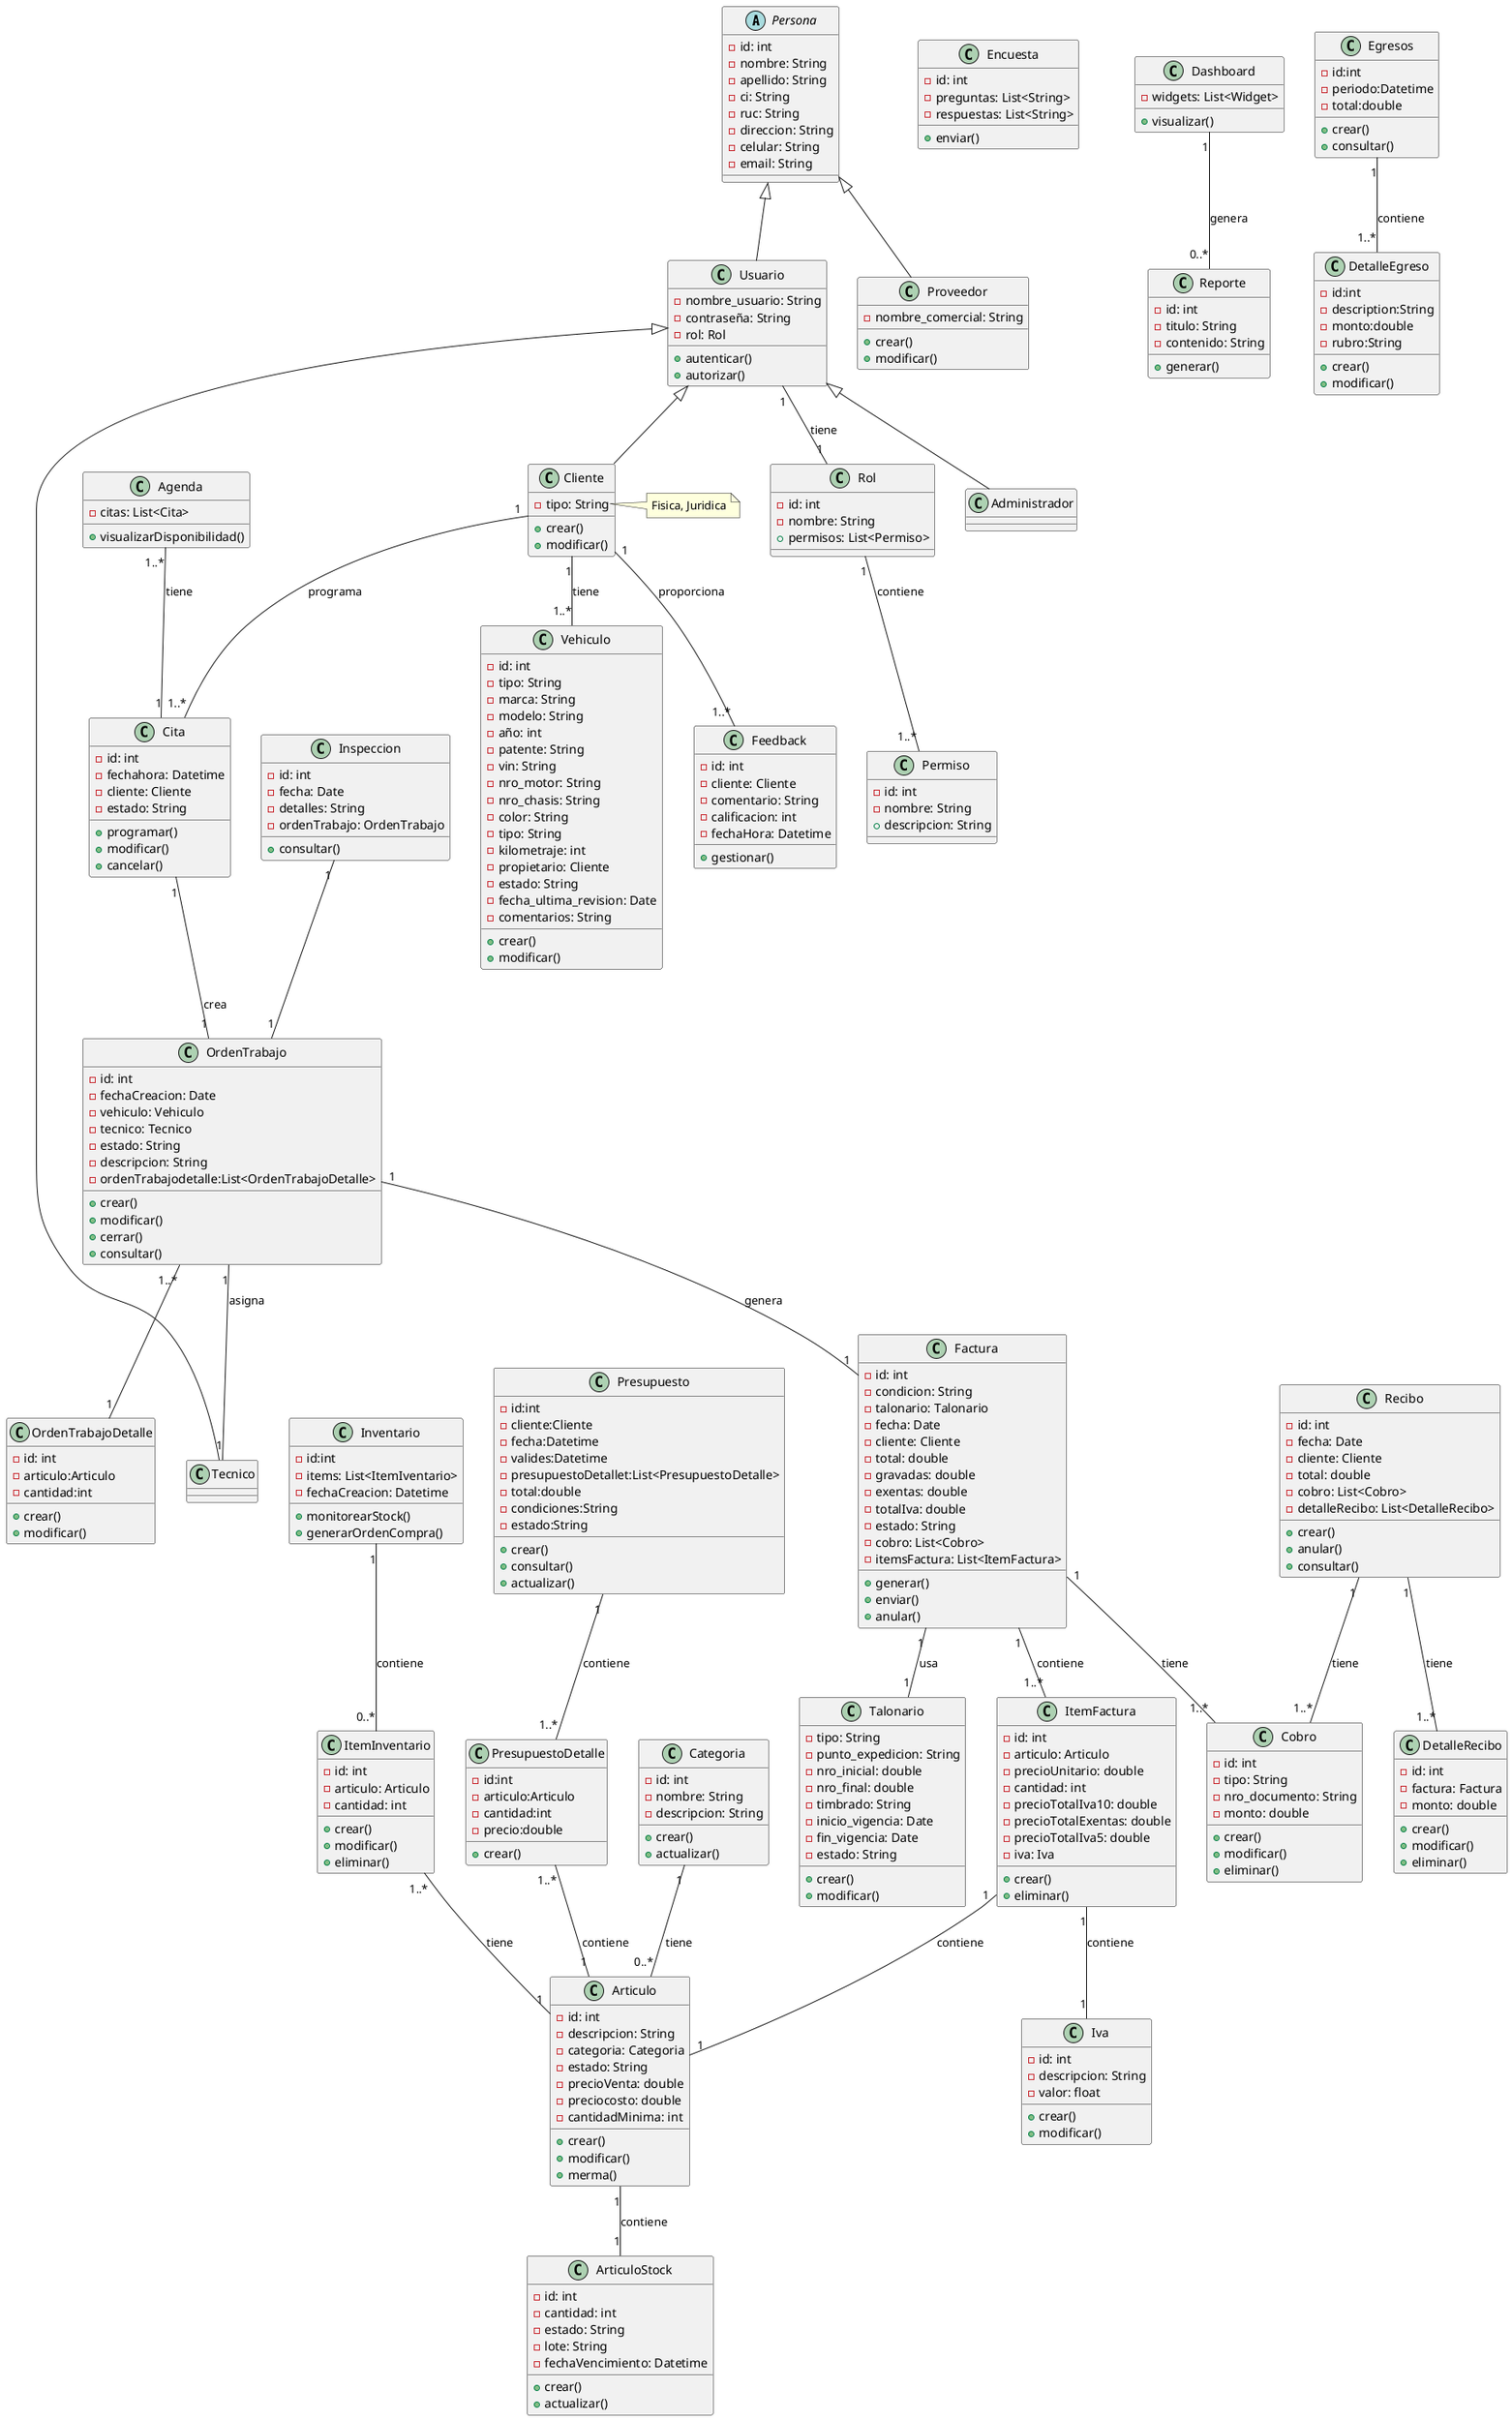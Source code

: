 @startuml diagrama_clases

abstract class Persona{
    -id: int
    -nombre: String
    -apellido: String
    -ci: String
    -ruc: String
    -direccion: String
    -celular: String
    -email: String
}

' Definición de roles de usuario
class Usuario extends Persona {
    -nombre_usuario: String
    -contraseña: String
    -rol: Rol
    +autenticar()
    +autorizar()
}

class Rol {
    -id: int
    -nombre: String
    +permisos: List<Permiso>
}

class Permiso {
    -id: int
    -nombre: String
    +descripcion: String
}

class Administrador extends Usuario

class Tecnico extends Usuario

class Proveedor extends Persona {
    -nombre_comercial: String
    +crear()
    +modificar()
}

class Cliente extends Usuario{
    -tipo: String
    +crear()
    +modificar()
}
note right of Cliente::tipo
    Fisica, Juridica
end note

' Programación y modificación de citas en línea
class Cita {
    -id: int
    -fechahora: Datetime
    -cliente: Cliente
    -estado: String
    +programar()
    +modificar()
    +cancelar()
}

class Agenda {
    -citas: List<Cita>
    +visualizarDisponibilidad()
}

' Automatización de órdenes de trabajo
class OrdenTrabajo {
    -id: int
    -fechaCreacion: Date
    -vehiculo: Vehiculo
    -tecnico: Tecnico
    -estado: String
    -descripcion: String
    -ordenTrabajodetalle:List<OrdenTrabajoDetalle>
    +crear()
    +modificar()
    +cerrar()
    +consultar()
}

class OrdenTrabajoDetalle{
    -id: int
    -articulo:Articulo
    -cantidad:int
    +crear()
    +modificar()
}

class Factura {
    -id: int
    -condicion: String
    -talonario: Talonario
    -fecha: Date
    -cliente: Cliente
    -total: double
    -gravadas: double
    -exentas: double
    -totalIva: double
    -estado: String
    -cobro: List<Cobro>
    -itemsFactura: List<ItemFactura>
    +generar()
    +enviar()
    +anular()
}

class ItemFactura {
    -id: int
    -articulo: Articulo
    -precioUnitario: double
    -cantidad: int
    -precioTotalIva10: double
    -precioTotalExentas: double
    -precioTotalIva5: double
    -iva: Iva
    +crear()
    +eliminar()
}

class Iva {
    -id: int
    -descripcion: String
    -valor: float
    +crear()
    +modificar()
}

class Talonario {
    -tipo: String
    -punto_expedicion: String
    -nro_inicial: double
    -nro_final: double
    -timbrado: String
    -inicio_vigencia: Date
    -fin_vigencia: Date
    -estado: String
    +crear()
    +modificar()
}

' Gestión de inventario
class Inventario {
    -id:int
    -items: List<ItemIventario>
    -fechaCreacion: Datetime
    +monitorearStock()
    +generarOrdenCompra()
}

class ItemInventario {
    -id: int
    -articulo: Articulo
    -cantidad: int
    +crear()
    +modificar()
    +eliminar()
}

class ArticuloStock{
    -id: int
    -cantidad: int
    -estado: String
    -lote: String
    -fechaVencimiento: Datetime
    +crear()
    +actualizar()
}

class Categoria{
    -id: int
    -nombre: String
    -descripcion: String
    +crear()
    +actualizar()
}

class Articulo {
    -id: int
    -descripcion: String
    -categoria: Categoria
    -estado: String
    -precioVenta: double
    -preciocosto: double
    -cantidadMinima: int
    +crear()
    +modificar()
    +merma()
}

' Gestión de feedback del cliente
class Feedback {
    -id: int
    -cliente: Cliente
    -comentario: String
    -calificacion: int
    -fechaHora: Datetime
    +gestionar()
}

class Encuesta {
    -id: int
    -preguntas: List<String>
    -respuestas: List<String>
    +enviar()
}

' Cumplimiento de normativas
/'class Normativa {
    +id: int
    +descripcion: String
    +documentar()
}'/

/'class Residuo {
    +id: int
    +tipo: String
    +cantidad: double
    +gestionar()
}'/

' Dashboards y reportes
class Dashboard {
    -widgets: List<Widget>
    +visualizar()
}

class Reporte {
    -id: int
    -titulo: String
    -contenido: String
    +generar()
}

' Seguimiento de calidad de servicio
/'class ControlCalidad {
    +id: int
    +inspecciones: List<Inspeccion>
    +registrar()
}'/

class Inspeccion {
    -id: int
    -fecha: Date
    -detalles: String
    -ordenTrabajo: OrdenTrabajo
    +consultar()
}

class Presupuesto{
    -id:int
    -cliente:Cliente
    -fecha:Datetime
    -valides:Datetime
    -presupuestoDetallet:List<PresupuestoDetalle>
    -total:double
    -condiciones:String
    -estado:String
    +crear()
    +consultar()
    +actualizar()
}

class PresupuestoDetalle{
    -id:int
    -articulo:Articulo
    -cantidad:int
    -precio:double
    +crear()
}

class Egresos{
    -id:int
    -periodo:Datetime
    -total:double
    +crear()
    +consultar()
}

class DetalleEgreso{
    -id:int
    -description:String
    -monto:double
    -rubro:String
    +crear()
    +modificar()
}

class Vehiculo {
    -id: int
    -tipo: String
    -marca: String
    -modelo: String
    -año: int
    -patente: String
    -vin: String
    -nro_motor: String
    -nro_chasis: String
    -color: String
    -tipo: String
    -kilometraje: int
    -propietario: Cliente
    -estado: String
    -fecha_ultima_revision: Date
    -comentarios: String
    +crear()
    +modificar()
}

class Recibo {
    -id: int
    -fecha: Date
    -cliente: Cliente
    -total: double
    -cobro: List<Cobro>
    -detalleRecibo: List<DetalleRecibo>
    +crear()
    +anular()
    +consultar()
}

class DetalleRecibo {
    -id: int
    -factura: Factura
    -monto: double
    +crear()
    +modificar()
    +eliminar()
}

class Cobro {
    -id: int
    -tipo: String
    -nro_documento: String
    -monto: double
    +crear()
    +modificar()
    +eliminar()
}

' Relaciones
Rol "1" -- "1..*" Permiso: contiene
Usuario "1" -- "1" Rol: tiene
Cliente "1" -- "1..*" Cita: programa
Cliente "1" -- "1..*" Feedback: proporciona
'Cliente "1" -- "1..*" OrdenTrabajo: solicita
Cliente "1" -- "1..*" Vehiculo: tiene
OrdenTrabajo "1" -- "1" Tecnico: asigna
OrdenTrabajo "1" -- "1" Factura: genera
Factura "1" -- "1" Talonario: usa
Factura "1" -- "1..*" ItemFactura: contiene
ItemFactura "1" -- "1" Articulo: contiene
ItemFactura "1" -- "1" Iva: contiene
Cita "1" -- "1" OrdenTrabajo: crea
Inventario "1" -- "0..*" ItemInventario: contiene
''Residuo "1" -- "1" Normativa: cumple
Dashboard "1" -- "0..*" Reporte: genera
'ControlCalidad "1" -- "0..*" Inspeccion: registra
Inspeccion "1" -- "1" OrdenTrabajo
Articulo "1" -- "1" ArticuloStock: contiene
Presupuesto "1" -- "1..*" PresupuestoDetalle: contiene
PresupuestoDetalle "1..*" -- "1" Articulo: contiene
Egresos "1" -- "1..*"DetalleEgreso: contiene
Categoria "1" -- "0..*"Articulo: tiene
ItemInventario "1..*" -- "1" Articulo: tiene
OrdenTrabajo "1..*" -- "1" OrdenTrabajoDetalle
Agenda "1..*" -- "1" Cita: tiene
Recibo "1" -- "1..*" DetalleRecibo: tiene
Factura "1" -- "1..*" Cobro: tiene
Recibo "1" -- "1..*" Cobro: tiene
@enduml

/' Estuve modificando algunas cosas:
Creo que podriamos dejar de usar las siguientes clases, decime que opinas
- Agenda -> manejarnos solo con citas 
- Normativas -> creo que eso escapa ya al sistema en si
- ControlCalidad -> Basteria creo, con tener un campo "aceptadoCliente" en ördenTrabajo" capaz
- Residuos -> esta clase no me queda muy claro su funcion

Aparte agregar las clases de:
- Vehiculo -> Su relacion
- y alguna otra mas que tengas en mente'/

